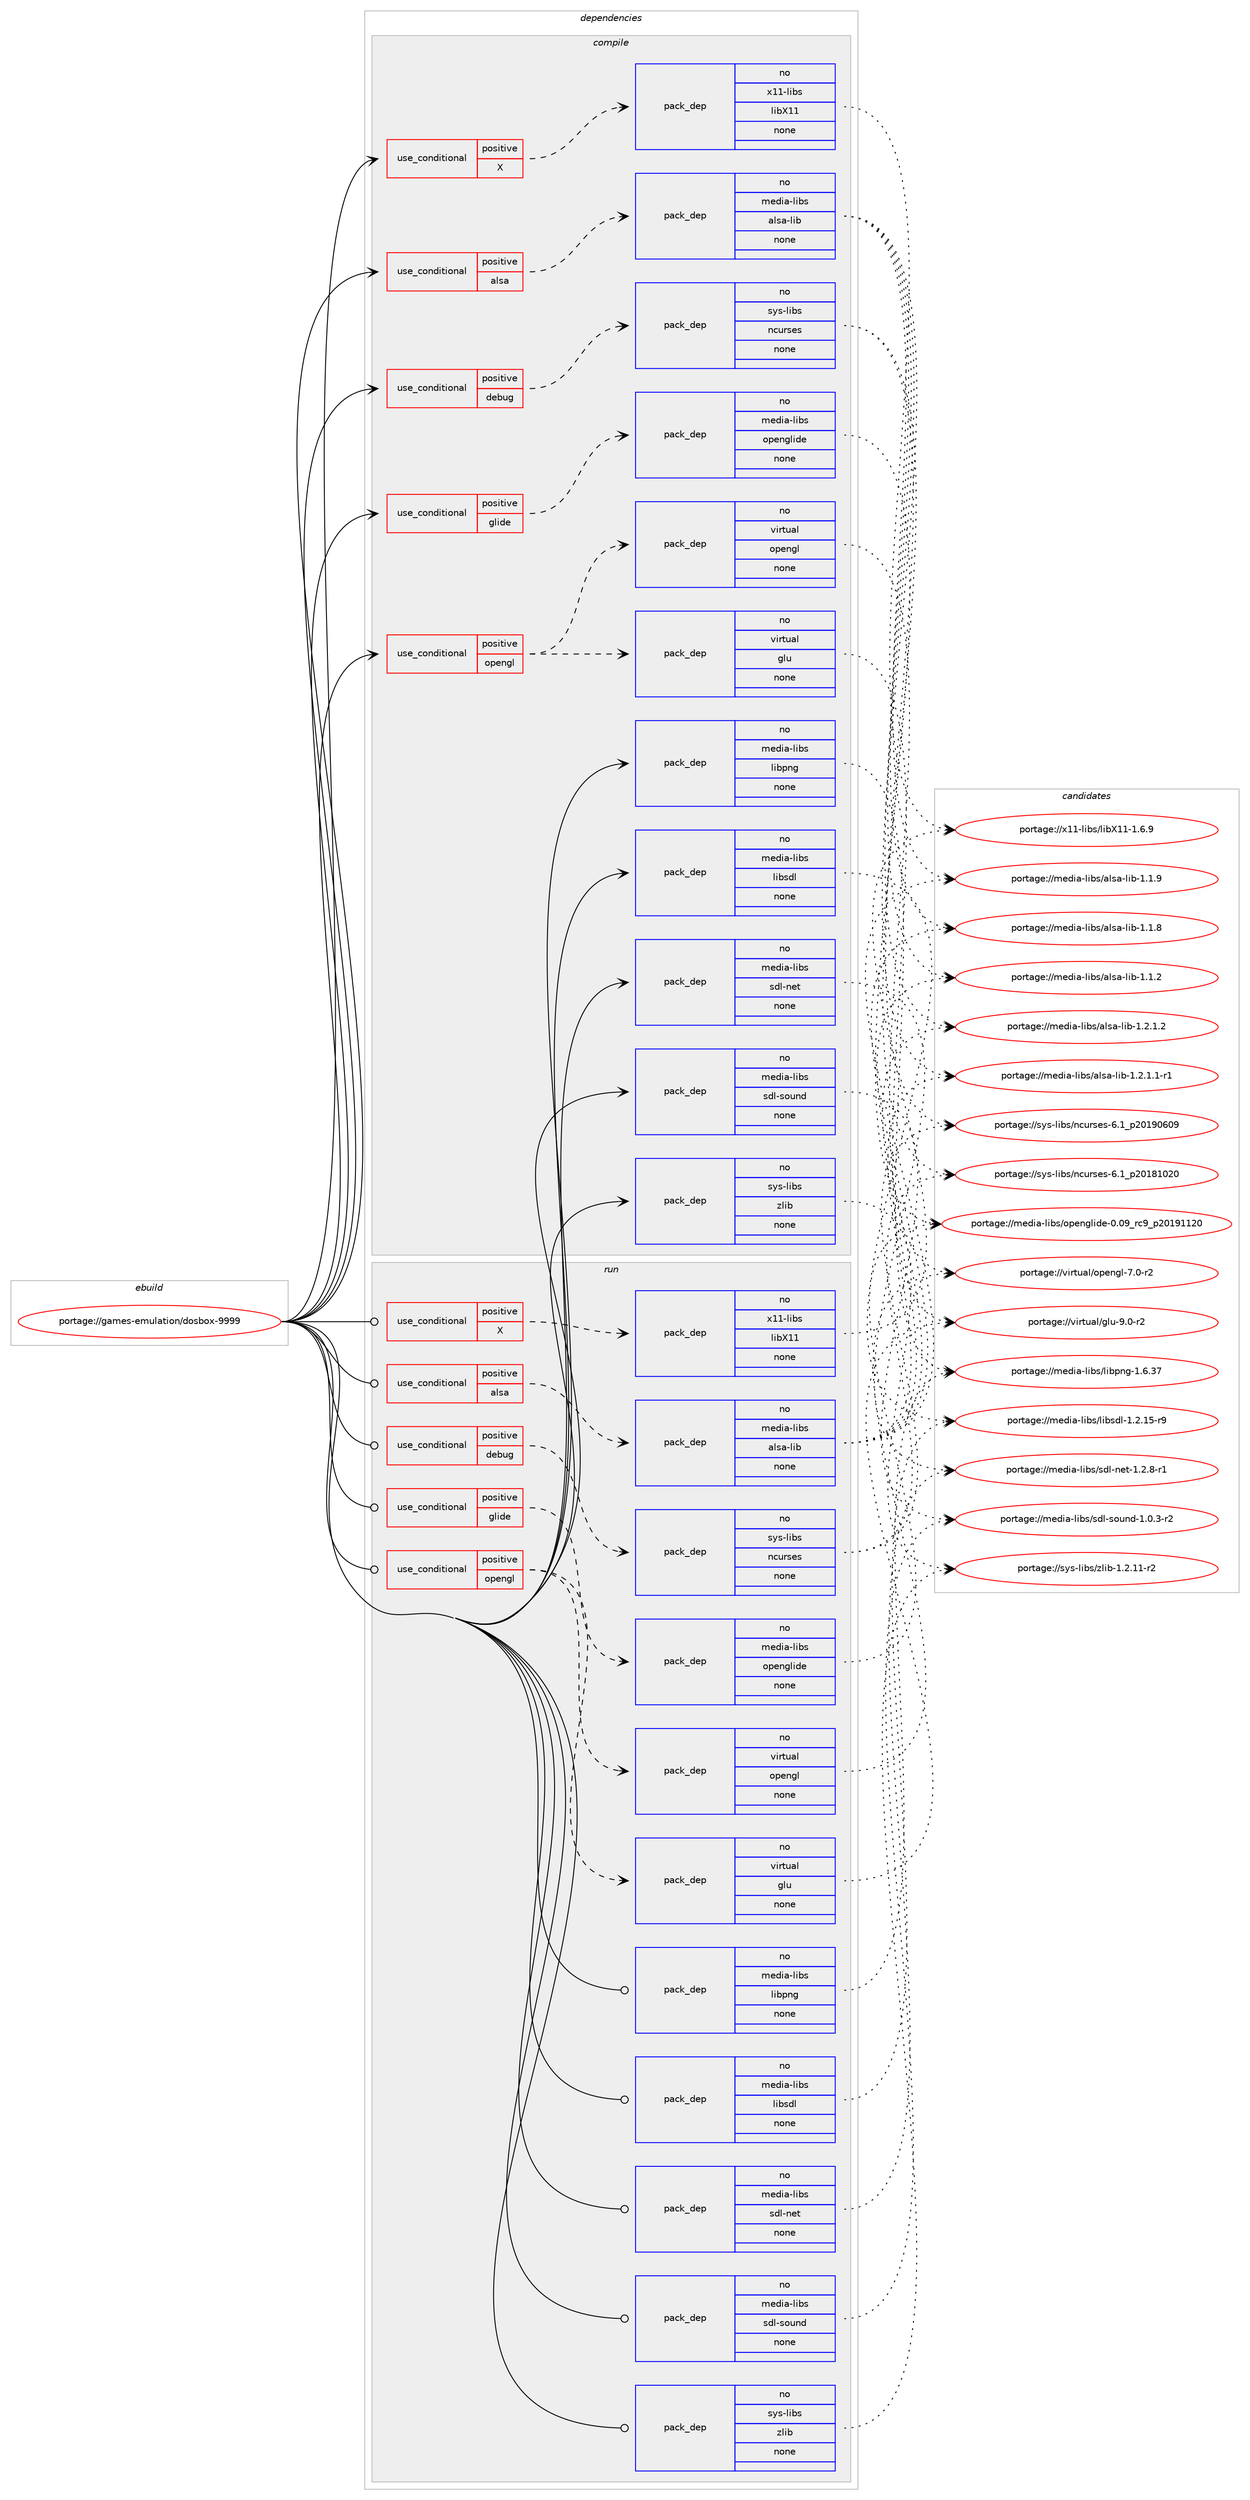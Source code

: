digraph prolog {

# *************
# Graph options
# *************

newrank=true;
concentrate=true;
compound=true;
graph [rankdir=LR,fontname=Helvetica,fontsize=10,ranksep=1.5];#, ranksep=2.5, nodesep=0.2];
edge  [arrowhead=vee];
node  [fontname=Helvetica,fontsize=10];

# **********
# The ebuild
# **********

subgraph cluster_leftcol {
color=gray;
rank=same;
label=<<i>ebuild</i>>;
id [label="portage://games-emulation/dosbox-9999", color=red, width=4, href="../games-emulation/dosbox-9999.svg"];
}

# ****************
# The dependencies
# ****************

subgraph cluster_midcol {
color=gray;
label=<<i>dependencies</i>>;
subgraph cluster_compile {
fillcolor="#eeeeee";
style=filled;
label=<<i>compile</i>>;
subgraph cond60021 {
dependency288512 [label=<<TABLE BORDER="0" CELLBORDER="1" CELLSPACING="0" CELLPADDING="4"><TR><TD ROWSPAN="3" CELLPADDING="10">use_conditional</TD></TR><TR><TD>positive</TD></TR><TR><TD>X</TD></TR></TABLE>>, shape=none, color=red];
subgraph pack224018 {
dependency288513 [label=<<TABLE BORDER="0" CELLBORDER="1" CELLSPACING="0" CELLPADDING="4" WIDTH="220"><TR><TD ROWSPAN="6" CELLPADDING="30">pack_dep</TD></TR><TR><TD WIDTH="110">no</TD></TR><TR><TD>x11-libs</TD></TR><TR><TD>libX11</TD></TR><TR><TD>none</TD></TR><TR><TD></TD></TR></TABLE>>, shape=none, color=blue];
}
dependency288512:e -> dependency288513:w [weight=20,style="dashed",arrowhead="vee"];
}
id:e -> dependency288512:w [weight=20,style="solid",arrowhead="vee"];
subgraph cond60022 {
dependency288514 [label=<<TABLE BORDER="0" CELLBORDER="1" CELLSPACING="0" CELLPADDING="4"><TR><TD ROWSPAN="3" CELLPADDING="10">use_conditional</TD></TR><TR><TD>positive</TD></TR><TR><TD>alsa</TD></TR></TABLE>>, shape=none, color=red];
subgraph pack224019 {
dependency288515 [label=<<TABLE BORDER="0" CELLBORDER="1" CELLSPACING="0" CELLPADDING="4" WIDTH="220"><TR><TD ROWSPAN="6" CELLPADDING="30">pack_dep</TD></TR><TR><TD WIDTH="110">no</TD></TR><TR><TD>media-libs</TD></TR><TR><TD>alsa-lib</TD></TR><TR><TD>none</TD></TR><TR><TD></TD></TR></TABLE>>, shape=none, color=blue];
}
dependency288514:e -> dependency288515:w [weight=20,style="dashed",arrowhead="vee"];
}
id:e -> dependency288514:w [weight=20,style="solid",arrowhead="vee"];
subgraph cond60023 {
dependency288516 [label=<<TABLE BORDER="0" CELLBORDER="1" CELLSPACING="0" CELLPADDING="4"><TR><TD ROWSPAN="3" CELLPADDING="10">use_conditional</TD></TR><TR><TD>positive</TD></TR><TR><TD>debug</TD></TR></TABLE>>, shape=none, color=red];
subgraph pack224020 {
dependency288517 [label=<<TABLE BORDER="0" CELLBORDER="1" CELLSPACING="0" CELLPADDING="4" WIDTH="220"><TR><TD ROWSPAN="6" CELLPADDING="30">pack_dep</TD></TR><TR><TD WIDTH="110">no</TD></TR><TR><TD>sys-libs</TD></TR><TR><TD>ncurses</TD></TR><TR><TD>none</TD></TR><TR><TD></TD></TR></TABLE>>, shape=none, color=blue];
}
dependency288516:e -> dependency288517:w [weight=20,style="dashed",arrowhead="vee"];
}
id:e -> dependency288516:w [weight=20,style="solid",arrowhead="vee"];
subgraph cond60024 {
dependency288518 [label=<<TABLE BORDER="0" CELLBORDER="1" CELLSPACING="0" CELLPADDING="4"><TR><TD ROWSPAN="3" CELLPADDING="10">use_conditional</TD></TR><TR><TD>positive</TD></TR><TR><TD>glide</TD></TR></TABLE>>, shape=none, color=red];
subgraph pack224021 {
dependency288519 [label=<<TABLE BORDER="0" CELLBORDER="1" CELLSPACING="0" CELLPADDING="4" WIDTH="220"><TR><TD ROWSPAN="6" CELLPADDING="30">pack_dep</TD></TR><TR><TD WIDTH="110">no</TD></TR><TR><TD>media-libs</TD></TR><TR><TD>openglide</TD></TR><TR><TD>none</TD></TR><TR><TD></TD></TR></TABLE>>, shape=none, color=blue];
}
dependency288518:e -> dependency288519:w [weight=20,style="dashed",arrowhead="vee"];
}
id:e -> dependency288518:w [weight=20,style="solid",arrowhead="vee"];
subgraph cond60025 {
dependency288520 [label=<<TABLE BORDER="0" CELLBORDER="1" CELLSPACING="0" CELLPADDING="4"><TR><TD ROWSPAN="3" CELLPADDING="10">use_conditional</TD></TR><TR><TD>positive</TD></TR><TR><TD>opengl</TD></TR></TABLE>>, shape=none, color=red];
subgraph pack224022 {
dependency288521 [label=<<TABLE BORDER="0" CELLBORDER="1" CELLSPACING="0" CELLPADDING="4" WIDTH="220"><TR><TD ROWSPAN="6" CELLPADDING="30">pack_dep</TD></TR><TR><TD WIDTH="110">no</TD></TR><TR><TD>virtual</TD></TR><TR><TD>glu</TD></TR><TR><TD>none</TD></TR><TR><TD></TD></TR></TABLE>>, shape=none, color=blue];
}
dependency288520:e -> dependency288521:w [weight=20,style="dashed",arrowhead="vee"];
subgraph pack224023 {
dependency288522 [label=<<TABLE BORDER="0" CELLBORDER="1" CELLSPACING="0" CELLPADDING="4" WIDTH="220"><TR><TD ROWSPAN="6" CELLPADDING="30">pack_dep</TD></TR><TR><TD WIDTH="110">no</TD></TR><TR><TD>virtual</TD></TR><TR><TD>opengl</TD></TR><TR><TD>none</TD></TR><TR><TD></TD></TR></TABLE>>, shape=none, color=blue];
}
dependency288520:e -> dependency288522:w [weight=20,style="dashed",arrowhead="vee"];
}
id:e -> dependency288520:w [weight=20,style="solid",arrowhead="vee"];
subgraph pack224024 {
dependency288523 [label=<<TABLE BORDER="0" CELLBORDER="1" CELLSPACING="0" CELLPADDING="4" WIDTH="220"><TR><TD ROWSPAN="6" CELLPADDING="30">pack_dep</TD></TR><TR><TD WIDTH="110">no</TD></TR><TR><TD>media-libs</TD></TR><TR><TD>libpng</TD></TR><TR><TD>none</TD></TR><TR><TD></TD></TR></TABLE>>, shape=none, color=blue];
}
id:e -> dependency288523:w [weight=20,style="solid",arrowhead="vee"];
subgraph pack224025 {
dependency288524 [label=<<TABLE BORDER="0" CELLBORDER="1" CELLSPACING="0" CELLPADDING="4" WIDTH="220"><TR><TD ROWSPAN="6" CELLPADDING="30">pack_dep</TD></TR><TR><TD WIDTH="110">no</TD></TR><TR><TD>media-libs</TD></TR><TR><TD>libsdl</TD></TR><TR><TD>none</TD></TR><TR><TD></TD></TR></TABLE>>, shape=none, color=blue];
}
id:e -> dependency288524:w [weight=20,style="solid",arrowhead="vee"];
subgraph pack224026 {
dependency288525 [label=<<TABLE BORDER="0" CELLBORDER="1" CELLSPACING="0" CELLPADDING="4" WIDTH="220"><TR><TD ROWSPAN="6" CELLPADDING="30">pack_dep</TD></TR><TR><TD WIDTH="110">no</TD></TR><TR><TD>media-libs</TD></TR><TR><TD>sdl-net</TD></TR><TR><TD>none</TD></TR><TR><TD></TD></TR></TABLE>>, shape=none, color=blue];
}
id:e -> dependency288525:w [weight=20,style="solid",arrowhead="vee"];
subgraph pack224027 {
dependency288526 [label=<<TABLE BORDER="0" CELLBORDER="1" CELLSPACING="0" CELLPADDING="4" WIDTH="220"><TR><TD ROWSPAN="6" CELLPADDING="30">pack_dep</TD></TR><TR><TD WIDTH="110">no</TD></TR><TR><TD>media-libs</TD></TR><TR><TD>sdl-sound</TD></TR><TR><TD>none</TD></TR><TR><TD></TD></TR></TABLE>>, shape=none, color=blue];
}
id:e -> dependency288526:w [weight=20,style="solid",arrowhead="vee"];
subgraph pack224028 {
dependency288527 [label=<<TABLE BORDER="0" CELLBORDER="1" CELLSPACING="0" CELLPADDING="4" WIDTH="220"><TR><TD ROWSPAN="6" CELLPADDING="30">pack_dep</TD></TR><TR><TD WIDTH="110">no</TD></TR><TR><TD>sys-libs</TD></TR><TR><TD>zlib</TD></TR><TR><TD>none</TD></TR><TR><TD></TD></TR></TABLE>>, shape=none, color=blue];
}
id:e -> dependency288527:w [weight=20,style="solid",arrowhead="vee"];
}
subgraph cluster_compileandrun {
fillcolor="#eeeeee";
style=filled;
label=<<i>compile and run</i>>;
}
subgraph cluster_run {
fillcolor="#eeeeee";
style=filled;
label=<<i>run</i>>;
subgraph cond60026 {
dependency288528 [label=<<TABLE BORDER="0" CELLBORDER="1" CELLSPACING="0" CELLPADDING="4"><TR><TD ROWSPAN="3" CELLPADDING="10">use_conditional</TD></TR><TR><TD>positive</TD></TR><TR><TD>X</TD></TR></TABLE>>, shape=none, color=red];
subgraph pack224029 {
dependency288529 [label=<<TABLE BORDER="0" CELLBORDER="1" CELLSPACING="0" CELLPADDING="4" WIDTH="220"><TR><TD ROWSPAN="6" CELLPADDING="30">pack_dep</TD></TR><TR><TD WIDTH="110">no</TD></TR><TR><TD>x11-libs</TD></TR><TR><TD>libX11</TD></TR><TR><TD>none</TD></TR><TR><TD></TD></TR></TABLE>>, shape=none, color=blue];
}
dependency288528:e -> dependency288529:w [weight=20,style="dashed",arrowhead="vee"];
}
id:e -> dependency288528:w [weight=20,style="solid",arrowhead="odot"];
subgraph cond60027 {
dependency288530 [label=<<TABLE BORDER="0" CELLBORDER="1" CELLSPACING="0" CELLPADDING="4"><TR><TD ROWSPAN="3" CELLPADDING="10">use_conditional</TD></TR><TR><TD>positive</TD></TR><TR><TD>alsa</TD></TR></TABLE>>, shape=none, color=red];
subgraph pack224030 {
dependency288531 [label=<<TABLE BORDER="0" CELLBORDER="1" CELLSPACING="0" CELLPADDING="4" WIDTH="220"><TR><TD ROWSPAN="6" CELLPADDING="30">pack_dep</TD></TR><TR><TD WIDTH="110">no</TD></TR><TR><TD>media-libs</TD></TR><TR><TD>alsa-lib</TD></TR><TR><TD>none</TD></TR><TR><TD></TD></TR></TABLE>>, shape=none, color=blue];
}
dependency288530:e -> dependency288531:w [weight=20,style="dashed",arrowhead="vee"];
}
id:e -> dependency288530:w [weight=20,style="solid",arrowhead="odot"];
subgraph cond60028 {
dependency288532 [label=<<TABLE BORDER="0" CELLBORDER="1" CELLSPACING="0" CELLPADDING="4"><TR><TD ROWSPAN="3" CELLPADDING="10">use_conditional</TD></TR><TR><TD>positive</TD></TR><TR><TD>debug</TD></TR></TABLE>>, shape=none, color=red];
subgraph pack224031 {
dependency288533 [label=<<TABLE BORDER="0" CELLBORDER="1" CELLSPACING="0" CELLPADDING="4" WIDTH="220"><TR><TD ROWSPAN="6" CELLPADDING="30">pack_dep</TD></TR><TR><TD WIDTH="110">no</TD></TR><TR><TD>sys-libs</TD></TR><TR><TD>ncurses</TD></TR><TR><TD>none</TD></TR><TR><TD></TD></TR></TABLE>>, shape=none, color=blue];
}
dependency288532:e -> dependency288533:w [weight=20,style="dashed",arrowhead="vee"];
}
id:e -> dependency288532:w [weight=20,style="solid",arrowhead="odot"];
subgraph cond60029 {
dependency288534 [label=<<TABLE BORDER="0" CELLBORDER="1" CELLSPACING="0" CELLPADDING="4"><TR><TD ROWSPAN="3" CELLPADDING="10">use_conditional</TD></TR><TR><TD>positive</TD></TR><TR><TD>glide</TD></TR></TABLE>>, shape=none, color=red];
subgraph pack224032 {
dependency288535 [label=<<TABLE BORDER="0" CELLBORDER="1" CELLSPACING="0" CELLPADDING="4" WIDTH="220"><TR><TD ROWSPAN="6" CELLPADDING="30">pack_dep</TD></TR><TR><TD WIDTH="110">no</TD></TR><TR><TD>media-libs</TD></TR><TR><TD>openglide</TD></TR><TR><TD>none</TD></TR><TR><TD></TD></TR></TABLE>>, shape=none, color=blue];
}
dependency288534:e -> dependency288535:w [weight=20,style="dashed",arrowhead="vee"];
}
id:e -> dependency288534:w [weight=20,style="solid",arrowhead="odot"];
subgraph cond60030 {
dependency288536 [label=<<TABLE BORDER="0" CELLBORDER="1" CELLSPACING="0" CELLPADDING="4"><TR><TD ROWSPAN="3" CELLPADDING="10">use_conditional</TD></TR><TR><TD>positive</TD></TR><TR><TD>opengl</TD></TR></TABLE>>, shape=none, color=red];
subgraph pack224033 {
dependency288537 [label=<<TABLE BORDER="0" CELLBORDER="1" CELLSPACING="0" CELLPADDING="4" WIDTH="220"><TR><TD ROWSPAN="6" CELLPADDING="30">pack_dep</TD></TR><TR><TD WIDTH="110">no</TD></TR><TR><TD>virtual</TD></TR><TR><TD>glu</TD></TR><TR><TD>none</TD></TR><TR><TD></TD></TR></TABLE>>, shape=none, color=blue];
}
dependency288536:e -> dependency288537:w [weight=20,style="dashed",arrowhead="vee"];
subgraph pack224034 {
dependency288538 [label=<<TABLE BORDER="0" CELLBORDER="1" CELLSPACING="0" CELLPADDING="4" WIDTH="220"><TR><TD ROWSPAN="6" CELLPADDING="30">pack_dep</TD></TR><TR><TD WIDTH="110">no</TD></TR><TR><TD>virtual</TD></TR><TR><TD>opengl</TD></TR><TR><TD>none</TD></TR><TR><TD></TD></TR></TABLE>>, shape=none, color=blue];
}
dependency288536:e -> dependency288538:w [weight=20,style="dashed",arrowhead="vee"];
}
id:e -> dependency288536:w [weight=20,style="solid",arrowhead="odot"];
subgraph pack224035 {
dependency288539 [label=<<TABLE BORDER="0" CELLBORDER="1" CELLSPACING="0" CELLPADDING="4" WIDTH="220"><TR><TD ROWSPAN="6" CELLPADDING="30">pack_dep</TD></TR><TR><TD WIDTH="110">no</TD></TR><TR><TD>media-libs</TD></TR><TR><TD>libpng</TD></TR><TR><TD>none</TD></TR><TR><TD></TD></TR></TABLE>>, shape=none, color=blue];
}
id:e -> dependency288539:w [weight=20,style="solid",arrowhead="odot"];
subgraph pack224036 {
dependency288540 [label=<<TABLE BORDER="0" CELLBORDER="1" CELLSPACING="0" CELLPADDING="4" WIDTH="220"><TR><TD ROWSPAN="6" CELLPADDING="30">pack_dep</TD></TR><TR><TD WIDTH="110">no</TD></TR><TR><TD>media-libs</TD></TR><TR><TD>libsdl</TD></TR><TR><TD>none</TD></TR><TR><TD></TD></TR></TABLE>>, shape=none, color=blue];
}
id:e -> dependency288540:w [weight=20,style="solid",arrowhead="odot"];
subgraph pack224037 {
dependency288541 [label=<<TABLE BORDER="0" CELLBORDER="1" CELLSPACING="0" CELLPADDING="4" WIDTH="220"><TR><TD ROWSPAN="6" CELLPADDING="30">pack_dep</TD></TR><TR><TD WIDTH="110">no</TD></TR><TR><TD>media-libs</TD></TR><TR><TD>sdl-net</TD></TR><TR><TD>none</TD></TR><TR><TD></TD></TR></TABLE>>, shape=none, color=blue];
}
id:e -> dependency288541:w [weight=20,style="solid",arrowhead="odot"];
subgraph pack224038 {
dependency288542 [label=<<TABLE BORDER="0" CELLBORDER="1" CELLSPACING="0" CELLPADDING="4" WIDTH="220"><TR><TD ROWSPAN="6" CELLPADDING="30">pack_dep</TD></TR><TR><TD WIDTH="110">no</TD></TR><TR><TD>media-libs</TD></TR><TR><TD>sdl-sound</TD></TR><TR><TD>none</TD></TR><TR><TD></TD></TR></TABLE>>, shape=none, color=blue];
}
id:e -> dependency288542:w [weight=20,style="solid",arrowhead="odot"];
subgraph pack224039 {
dependency288543 [label=<<TABLE BORDER="0" CELLBORDER="1" CELLSPACING="0" CELLPADDING="4" WIDTH="220"><TR><TD ROWSPAN="6" CELLPADDING="30">pack_dep</TD></TR><TR><TD WIDTH="110">no</TD></TR><TR><TD>sys-libs</TD></TR><TR><TD>zlib</TD></TR><TR><TD>none</TD></TR><TR><TD></TD></TR></TABLE>>, shape=none, color=blue];
}
id:e -> dependency288543:w [weight=20,style="solid",arrowhead="odot"];
}
}

# **************
# The candidates
# **************

subgraph cluster_choices {
rank=same;
color=gray;
label=<<i>candidates</i>>;

subgraph choice224018 {
color=black;
nodesep=1;
choice120494945108105981154710810598884949454946544657 [label="portage://x11-libs/libX11-1.6.9", color=red, width=4,href="../x11-libs/libX11-1.6.9.svg"];
dependency288513:e -> choice120494945108105981154710810598884949454946544657:w [style=dotted,weight="100"];
}
subgraph choice224019 {
color=black;
nodesep=1;
choice10910110010597451081059811547971081159745108105984549465046494650 [label="portage://media-libs/alsa-lib-1.2.1.2", color=red, width=4,href="../media-libs/alsa-lib-1.2.1.2.svg"];
choice109101100105974510810598115479710811597451081059845494650464946494511449 [label="portage://media-libs/alsa-lib-1.2.1.1-r1", color=red, width=4,href="../media-libs/alsa-lib-1.2.1.1-r1.svg"];
choice1091011001059745108105981154797108115974510810598454946494657 [label="portage://media-libs/alsa-lib-1.1.9", color=red, width=4,href="../media-libs/alsa-lib-1.1.9.svg"];
choice1091011001059745108105981154797108115974510810598454946494656 [label="portage://media-libs/alsa-lib-1.1.8", color=red, width=4,href="../media-libs/alsa-lib-1.1.8.svg"];
choice1091011001059745108105981154797108115974510810598454946494650 [label="portage://media-libs/alsa-lib-1.1.2", color=red, width=4,href="../media-libs/alsa-lib-1.1.2.svg"];
dependency288515:e -> choice10910110010597451081059811547971081159745108105984549465046494650:w [style=dotted,weight="100"];
dependency288515:e -> choice109101100105974510810598115479710811597451081059845494650464946494511449:w [style=dotted,weight="100"];
dependency288515:e -> choice1091011001059745108105981154797108115974510810598454946494657:w [style=dotted,weight="100"];
dependency288515:e -> choice1091011001059745108105981154797108115974510810598454946494656:w [style=dotted,weight="100"];
dependency288515:e -> choice1091011001059745108105981154797108115974510810598454946494650:w [style=dotted,weight="100"];
}
subgraph choice224020 {
color=black;
nodesep=1;
choice1151211154510810598115471109911711411510111545544649951125048495748544857 [label="portage://sys-libs/ncurses-6.1_p20190609", color=red, width=4,href="../sys-libs/ncurses-6.1_p20190609.svg"];
choice1151211154510810598115471109911711411510111545544649951125048495649485048 [label="portage://sys-libs/ncurses-6.1_p20181020", color=red, width=4,href="../sys-libs/ncurses-6.1_p20181020.svg"];
dependency288517:e -> choice1151211154510810598115471109911711411510111545544649951125048495748544857:w [style=dotted,weight="100"];
dependency288517:e -> choice1151211154510810598115471109911711411510111545544649951125048495649485048:w [style=dotted,weight="100"];
}
subgraph choice224021 {
color=black;
nodesep=1;
choice109101100105974510810598115471111121011101031081051001014548464857951149957951125048495749495048 [label="portage://media-libs/openglide-0.09_rc9_p20191120", color=red, width=4,href="../media-libs/openglide-0.09_rc9_p20191120.svg"];
dependency288519:e -> choice109101100105974510810598115471111121011101031081051001014548464857951149957951125048495749495048:w [style=dotted,weight="100"];
}
subgraph choice224022 {
color=black;
nodesep=1;
choice1181051141161179710847103108117455746484511450 [label="portage://virtual/glu-9.0-r2", color=red, width=4,href="../virtual/glu-9.0-r2.svg"];
dependency288521:e -> choice1181051141161179710847103108117455746484511450:w [style=dotted,weight="100"];
}
subgraph choice224023 {
color=black;
nodesep=1;
choice1181051141161179710847111112101110103108455546484511450 [label="portage://virtual/opengl-7.0-r2", color=red, width=4,href="../virtual/opengl-7.0-r2.svg"];
dependency288522:e -> choice1181051141161179710847111112101110103108455546484511450:w [style=dotted,weight="100"];
}
subgraph choice224024 {
color=black;
nodesep=1;
choice109101100105974510810598115471081059811211010345494654465155 [label="portage://media-libs/libpng-1.6.37", color=red, width=4,href="../media-libs/libpng-1.6.37.svg"];
dependency288523:e -> choice109101100105974510810598115471081059811211010345494654465155:w [style=dotted,weight="100"];
}
subgraph choice224025 {
color=black;
nodesep=1;
choice1091011001059745108105981154710810598115100108454946504649534511457 [label="portage://media-libs/libsdl-1.2.15-r9", color=red, width=4,href="../media-libs/libsdl-1.2.15-r9.svg"];
dependency288524:e -> choice1091011001059745108105981154710810598115100108454946504649534511457:w [style=dotted,weight="100"];
}
subgraph choice224026 {
color=black;
nodesep=1;
choice10910110010597451081059811547115100108451101011164549465046564511449 [label="portage://media-libs/sdl-net-1.2.8-r1", color=red, width=4,href="../media-libs/sdl-net-1.2.8-r1.svg"];
dependency288525:e -> choice10910110010597451081059811547115100108451101011164549465046564511449:w [style=dotted,weight="100"];
}
subgraph choice224027 {
color=black;
nodesep=1;
choice10910110010597451081059811547115100108451151111171101004549464846514511450 [label="portage://media-libs/sdl-sound-1.0.3-r2", color=red, width=4,href="../media-libs/sdl-sound-1.0.3-r2.svg"];
dependency288526:e -> choice10910110010597451081059811547115100108451151111171101004549464846514511450:w [style=dotted,weight="100"];
}
subgraph choice224028 {
color=black;
nodesep=1;
choice11512111545108105981154712210810598454946504649494511450 [label="portage://sys-libs/zlib-1.2.11-r2", color=red, width=4,href="../sys-libs/zlib-1.2.11-r2.svg"];
dependency288527:e -> choice11512111545108105981154712210810598454946504649494511450:w [style=dotted,weight="100"];
}
subgraph choice224029 {
color=black;
nodesep=1;
choice120494945108105981154710810598884949454946544657 [label="portage://x11-libs/libX11-1.6.9", color=red, width=4,href="../x11-libs/libX11-1.6.9.svg"];
dependency288529:e -> choice120494945108105981154710810598884949454946544657:w [style=dotted,weight="100"];
}
subgraph choice224030 {
color=black;
nodesep=1;
choice10910110010597451081059811547971081159745108105984549465046494650 [label="portage://media-libs/alsa-lib-1.2.1.2", color=red, width=4,href="../media-libs/alsa-lib-1.2.1.2.svg"];
choice109101100105974510810598115479710811597451081059845494650464946494511449 [label="portage://media-libs/alsa-lib-1.2.1.1-r1", color=red, width=4,href="../media-libs/alsa-lib-1.2.1.1-r1.svg"];
choice1091011001059745108105981154797108115974510810598454946494657 [label="portage://media-libs/alsa-lib-1.1.9", color=red, width=4,href="../media-libs/alsa-lib-1.1.9.svg"];
choice1091011001059745108105981154797108115974510810598454946494656 [label="portage://media-libs/alsa-lib-1.1.8", color=red, width=4,href="../media-libs/alsa-lib-1.1.8.svg"];
choice1091011001059745108105981154797108115974510810598454946494650 [label="portage://media-libs/alsa-lib-1.1.2", color=red, width=4,href="../media-libs/alsa-lib-1.1.2.svg"];
dependency288531:e -> choice10910110010597451081059811547971081159745108105984549465046494650:w [style=dotted,weight="100"];
dependency288531:e -> choice109101100105974510810598115479710811597451081059845494650464946494511449:w [style=dotted,weight="100"];
dependency288531:e -> choice1091011001059745108105981154797108115974510810598454946494657:w [style=dotted,weight="100"];
dependency288531:e -> choice1091011001059745108105981154797108115974510810598454946494656:w [style=dotted,weight="100"];
dependency288531:e -> choice1091011001059745108105981154797108115974510810598454946494650:w [style=dotted,weight="100"];
}
subgraph choice224031 {
color=black;
nodesep=1;
choice1151211154510810598115471109911711411510111545544649951125048495748544857 [label="portage://sys-libs/ncurses-6.1_p20190609", color=red, width=4,href="../sys-libs/ncurses-6.1_p20190609.svg"];
choice1151211154510810598115471109911711411510111545544649951125048495649485048 [label="portage://sys-libs/ncurses-6.1_p20181020", color=red, width=4,href="../sys-libs/ncurses-6.1_p20181020.svg"];
dependency288533:e -> choice1151211154510810598115471109911711411510111545544649951125048495748544857:w [style=dotted,weight="100"];
dependency288533:e -> choice1151211154510810598115471109911711411510111545544649951125048495649485048:w [style=dotted,weight="100"];
}
subgraph choice224032 {
color=black;
nodesep=1;
choice109101100105974510810598115471111121011101031081051001014548464857951149957951125048495749495048 [label="portage://media-libs/openglide-0.09_rc9_p20191120", color=red, width=4,href="../media-libs/openglide-0.09_rc9_p20191120.svg"];
dependency288535:e -> choice109101100105974510810598115471111121011101031081051001014548464857951149957951125048495749495048:w [style=dotted,weight="100"];
}
subgraph choice224033 {
color=black;
nodesep=1;
choice1181051141161179710847103108117455746484511450 [label="portage://virtual/glu-9.0-r2", color=red, width=4,href="../virtual/glu-9.0-r2.svg"];
dependency288537:e -> choice1181051141161179710847103108117455746484511450:w [style=dotted,weight="100"];
}
subgraph choice224034 {
color=black;
nodesep=1;
choice1181051141161179710847111112101110103108455546484511450 [label="portage://virtual/opengl-7.0-r2", color=red, width=4,href="../virtual/opengl-7.0-r2.svg"];
dependency288538:e -> choice1181051141161179710847111112101110103108455546484511450:w [style=dotted,weight="100"];
}
subgraph choice224035 {
color=black;
nodesep=1;
choice109101100105974510810598115471081059811211010345494654465155 [label="portage://media-libs/libpng-1.6.37", color=red, width=4,href="../media-libs/libpng-1.6.37.svg"];
dependency288539:e -> choice109101100105974510810598115471081059811211010345494654465155:w [style=dotted,weight="100"];
}
subgraph choice224036 {
color=black;
nodesep=1;
choice1091011001059745108105981154710810598115100108454946504649534511457 [label="portage://media-libs/libsdl-1.2.15-r9", color=red, width=4,href="../media-libs/libsdl-1.2.15-r9.svg"];
dependency288540:e -> choice1091011001059745108105981154710810598115100108454946504649534511457:w [style=dotted,weight="100"];
}
subgraph choice224037 {
color=black;
nodesep=1;
choice10910110010597451081059811547115100108451101011164549465046564511449 [label="portage://media-libs/sdl-net-1.2.8-r1", color=red, width=4,href="../media-libs/sdl-net-1.2.8-r1.svg"];
dependency288541:e -> choice10910110010597451081059811547115100108451101011164549465046564511449:w [style=dotted,weight="100"];
}
subgraph choice224038 {
color=black;
nodesep=1;
choice10910110010597451081059811547115100108451151111171101004549464846514511450 [label="portage://media-libs/sdl-sound-1.0.3-r2", color=red, width=4,href="../media-libs/sdl-sound-1.0.3-r2.svg"];
dependency288542:e -> choice10910110010597451081059811547115100108451151111171101004549464846514511450:w [style=dotted,weight="100"];
}
subgraph choice224039 {
color=black;
nodesep=1;
choice11512111545108105981154712210810598454946504649494511450 [label="portage://sys-libs/zlib-1.2.11-r2", color=red, width=4,href="../sys-libs/zlib-1.2.11-r2.svg"];
dependency288543:e -> choice11512111545108105981154712210810598454946504649494511450:w [style=dotted,weight="100"];
}
}

}
